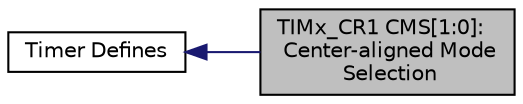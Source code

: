 digraph "TIMx_CR1 CMS[1:0]: Center-aligned Mode Selection"
{
  edge [fontname="Helvetica",fontsize="10",labelfontname="Helvetica",labelfontsize="10"];
  node [fontname="Helvetica",fontsize="10",shape=record];
  rankdir=LR;
  Node0 [label="TIMx_CR1 CMS[1:0]:\l Center-aligned Mode\l Selection",height=0.2,width=0.4,color="black", fillcolor="grey75", style="filled" fontcolor="black"];
  Node1 [label="Timer Defines",height=0.2,width=0.4,color="black", fillcolor="white", style="filled",URL="$group__timer__defines.html",tooltip="libopencm3 Defined Constants and Types for the STM32L1xx Timers"];
  Node1->Node0 [shape=plaintext, color="midnightblue", dir="back", style="solid"];
}
